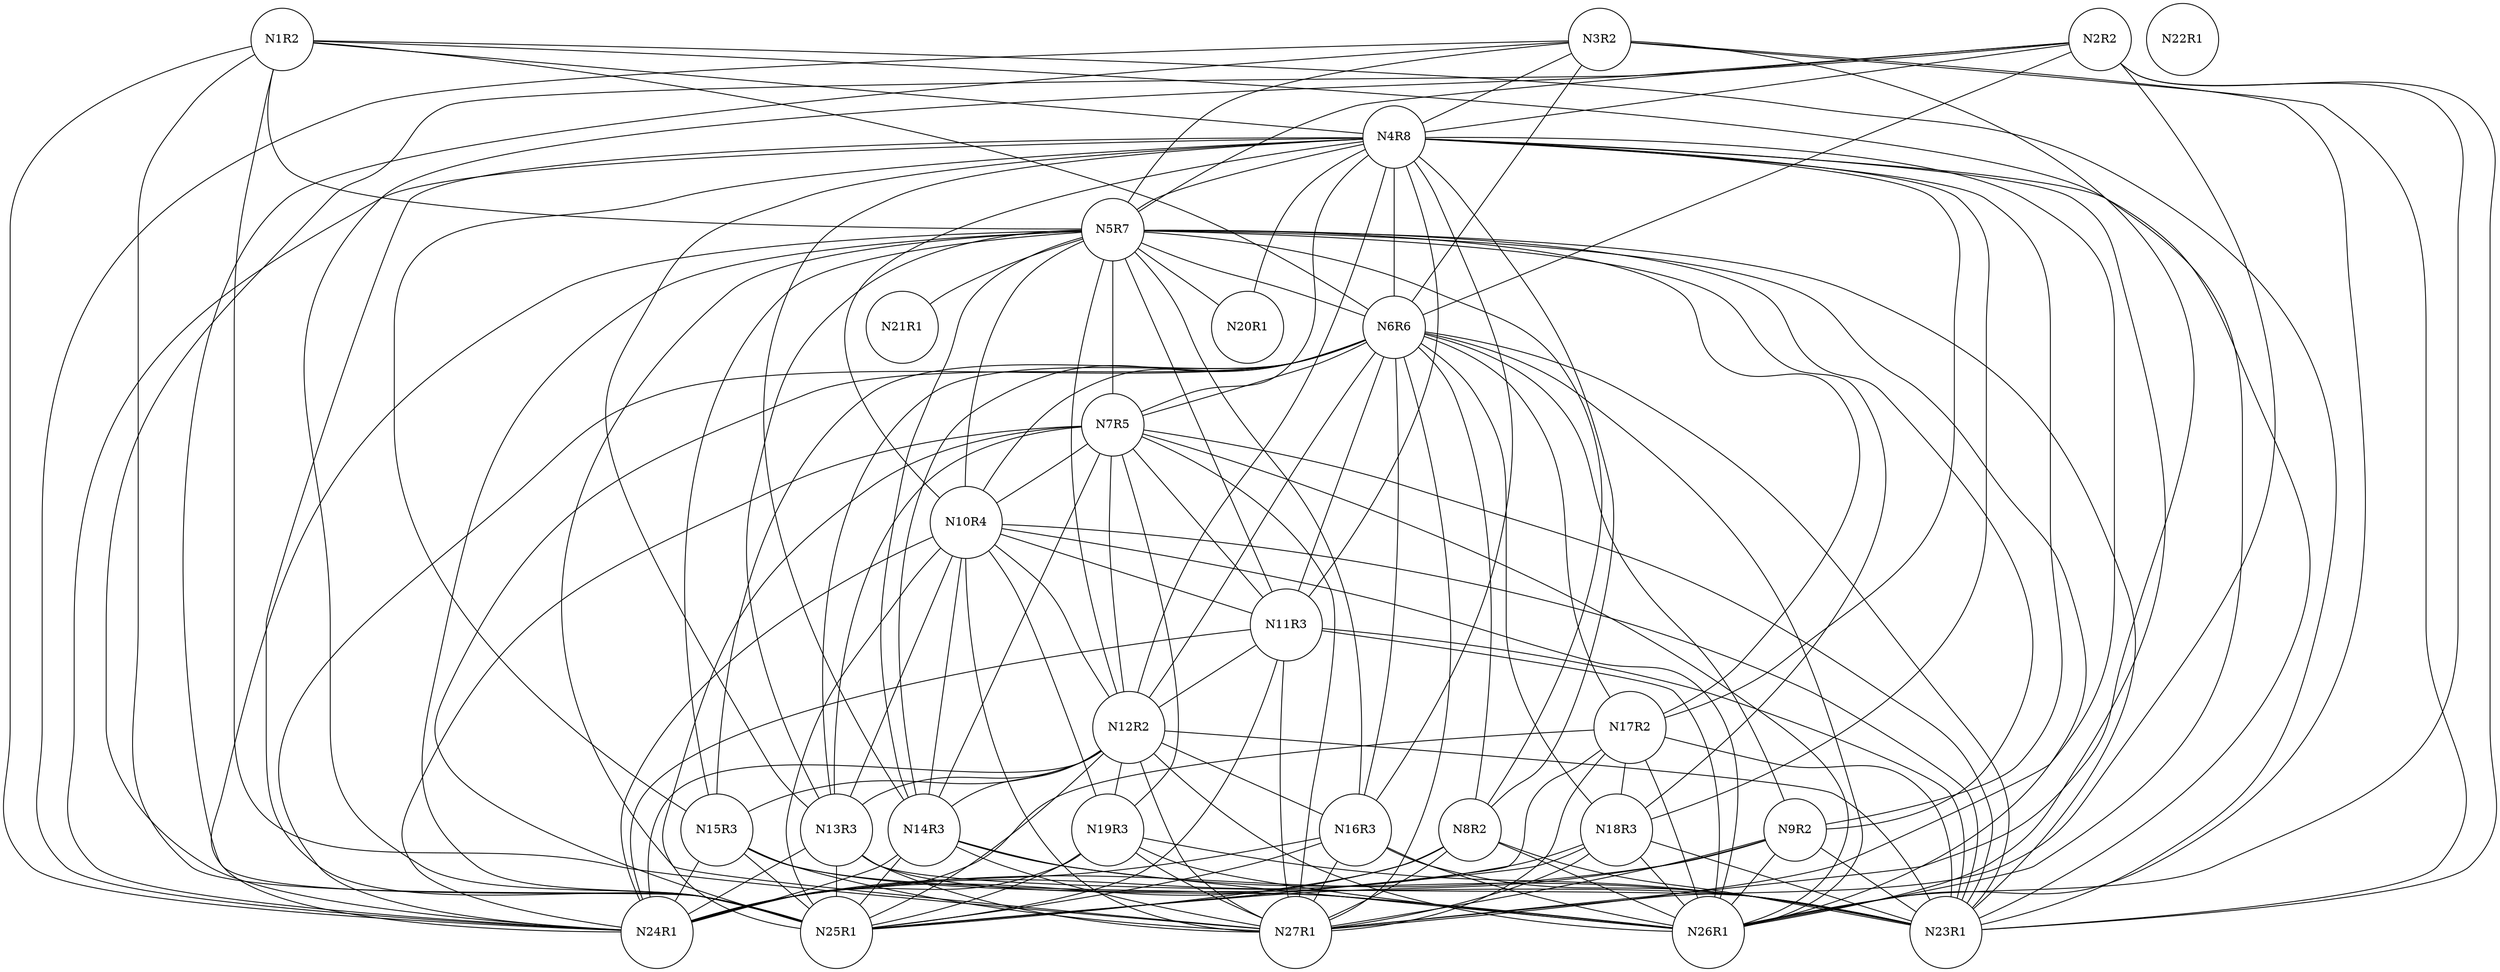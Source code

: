 graph ig {
    node [shape = circle];
    N1R2;
    N2R2;
    N3R2;
    N4R8;
    N5R7;
    N6R6;
    N7R5;
    N8R2;
    N9R2;
    N10R4;
    N11R3;
    N12R2;
    N13R3;
    N14R3;
    N15R3;
    N17R2;
    N16R3;
    N19R3;
    N18R3;
    N21R1;
    N20R1;
    N23R1;
    N22R1;
    N25R1;
    N24R1;
    N27R1;
    N26R1;
    N1R2 -- N24R1;
    N1R2 -- N27R1;
    N1R2 -- N5R7;
    N1R2 -- N4R8;
    N1R2 -- N25R1;
    N1R2 -- N26R1;
    N1R2 -- N6R6;
    N1R2 -- N23R1;
    N2R2 -- N24R1;
    N2R2 -- N27R1;
    N2R2 -- N5R7;
    N2R2 -- N4R8;
    N2R2 -- N25R1;
    N2R2 -- N26R1;
    N2R2 -- N6R6;
    N2R2 -- N23R1;
    N3R2 -- N24R1;
    N3R2 -- N27R1;
    N3R2 -- N5R7;
    N3R2 -- N4R8;
    N3R2 -- N25R1;
    N3R2 -- N26R1;
    N3R2 -- N6R6;
    N3R2 -- N23R1;
    N4R8 -- N7R5;
    N4R8 -- N10R4;
    N4R8 -- N6R6;
    N4R8 -- N5R7;
    N4R8 -- N26R1;
    N4R8 -- N12R2;
    N4R8 -- N11R3;
    N4R8 -- N27R1;
    N4R8 -- N24R1;
    N4R8 -- N25R1;
    N4R8 -- N13R3;
    N4R8 -- N14R3;
    N4R8 -- N15R3;
    N4R8 -- N16R3;
    N4R8 -- N17R2;
    N4R8 -- N18R3;
    N4R8 -- N9R2;
    N4R8 -- N8R2;
    N4R8 -- N23R1;
    N4R8 -- N20R1;
    N5R7 -- N10R4;
    N5R7 -- N11R3;
    N5R7 -- N7R5;
    N5R7 -- N12R2;
    N5R7 -- N6R6;
    N5R7 -- N26R1;
    N5R7 -- N27R1;
    N5R7 -- N24R1;
    N5R7 -- N25R1;
    N5R7 -- N13R3;
    N5R7 -- N14R3;
    N5R7 -- N15R3;
    N5R7 -- N16R3;
    N5R7 -- N17R2;
    N5R7 -- N18R3;
    N5R7 -- N9R2;
    N5R7 -- N8R2;
    N5R7 -- N23R1;
    N5R7 -- N20R1;
    N5R7 -- N21R1;
    N6R6 -- N7R5;
    N6R6 -- N12R2;
    N6R6 -- N26R1;
    N6R6 -- N11R3;
    N6R6 -- N10R4;
    N6R6 -- N27R1;
    N6R6 -- N24R1;
    N6R6 -- N25R1;
    N6R6 -- N13R3;
    N6R6 -- N14R3;
    N6R6 -- N15R3;
    N6R6 -- N16R3;
    N6R6 -- N17R2;
    N6R6 -- N18R3;
    N6R6 -- N9R2;
    N6R6 -- N8R2;
    N6R6 -- N23R1;
    N7R5 -- N11R3;
    N7R5 -- N10R4;
    N7R5 -- N26R1;
    N7R5 -- N12R2;
    N7R5 -- N27R1;
    N7R5 -- N24R1;
    N7R5 -- N25R1;
    N7R5 -- N13R3;
    N7R5 -- N14R3;
    N7R5 -- N19R3;
    N7R5 -- N23R1;
    N8R2 -- N24R1;
    N8R2 -- N27R1;
    N8R2 -- N25R1;
    N8R2 -- N26R1;
    N8R2 -- N23R1;
    N9R2 -- N24R1;
    N9R2 -- N25R1;
    N9R2 -- N26R1;
    N9R2 -- N27R1;
    N9R2 -- N23R1;
    N10R4 -- N11R3;
    N10R4 -- N26R1;
    N10R4 -- N12R2;
    N10R4 -- N27R1;
    N10R4 -- N24R1;
    N10R4 -- N25R1;
    N10R4 -- N13R3;
    N10R4 -- N14R3;
    N10R4 -- N19R3;
    N10R4 -- N23R1;
    N11R3 -- N26R1;
    N11R3 -- N12R2;
    N11R3 -- N27R1;
    N11R3 -- N24R1;
    N11R3 -- N25R1;
    N11R3 -- N23R1;
    N12R2 -- N26R1;
    N12R2 -- N27R1;
    N12R2 -- N24R1;
    N12R2 -- N25R1;
    N12R2 -- N13R3;
    N12R2 -- N14R3;
    N12R2 -- N15R3;
    N12R2 -- N16R3;
    N12R2 -- N19R3;
    N12R2 -- N23R1;
    N13R3 -- N24R1;
    N13R3 -- N25R1;
    N13R3 -- N26R1;
    N13R3 -- N27R1;
    N13R3 -- N23R1;
    N14R3 -- N24R1;
    N14R3 -- N25R1;
    N14R3 -- N27R1;
    N14R3 -- N26R1;
    N14R3 -- N23R1;
    N15R3 -- N24R1;
    N15R3 -- N27R1;
    N15R3 -- N25R1;
    N15R3 -- N26R1;
    N15R3 -- N23R1;
    N17R2 -- N24R1;
    N17R2 -- N27R1;
    N17R2 -- N25R1;
    N17R2 -- N26R1;
    N17R2 -- N18R3;
    N17R2 -- N23R1;
    N16R3 -- N24R1;
    N16R3 -- N27R1;
    N16R3 -- N25R1;
    N16R3 -- N26R1;
    N16R3 -- N23R1;
    N19R3 -- N24R1;
    N19R3 -- N27R1;
    N19R3 -- N25R1;
    N19R3 -- N26R1;
    N19R3 -- N23R1;
    N18R3 -- N24R1;
    N18R3 -- N27R1;
    N18R3 -- N25R1;
    N18R3 -- N26R1;
    N18R3 -- N23R1;
}

